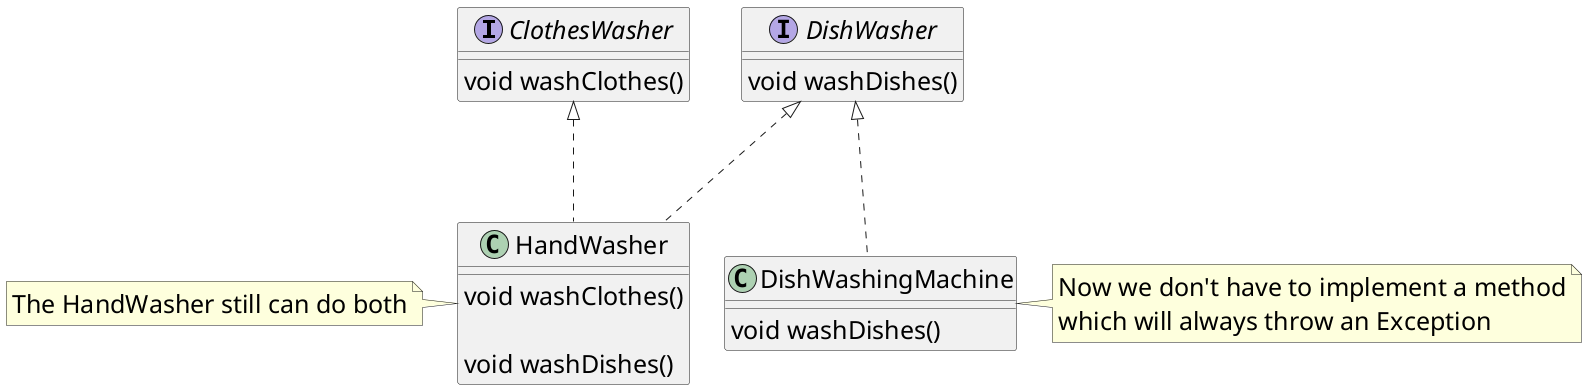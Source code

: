 @startuml

skinparam defaultFontSize 25

interface ClothesWasher {
    void washClothes()
}

interface DishWasher {
    void washDishes()
}

class HandWasher {
    void washClothes()

    void washDishes()
}

class DishWashingMachine {
    void washDishes()
}

ClothesWasher <|... HandWasher
DishWasher <|... HandWasher
DishWasher <|... DishWashingMachine

note left of HandWasher
    The HandWasher still can do both
endnote

note right of DishWashingMachine
    Now we don't have to implement a method
    which will always throw an Exception
endnote

@enduml